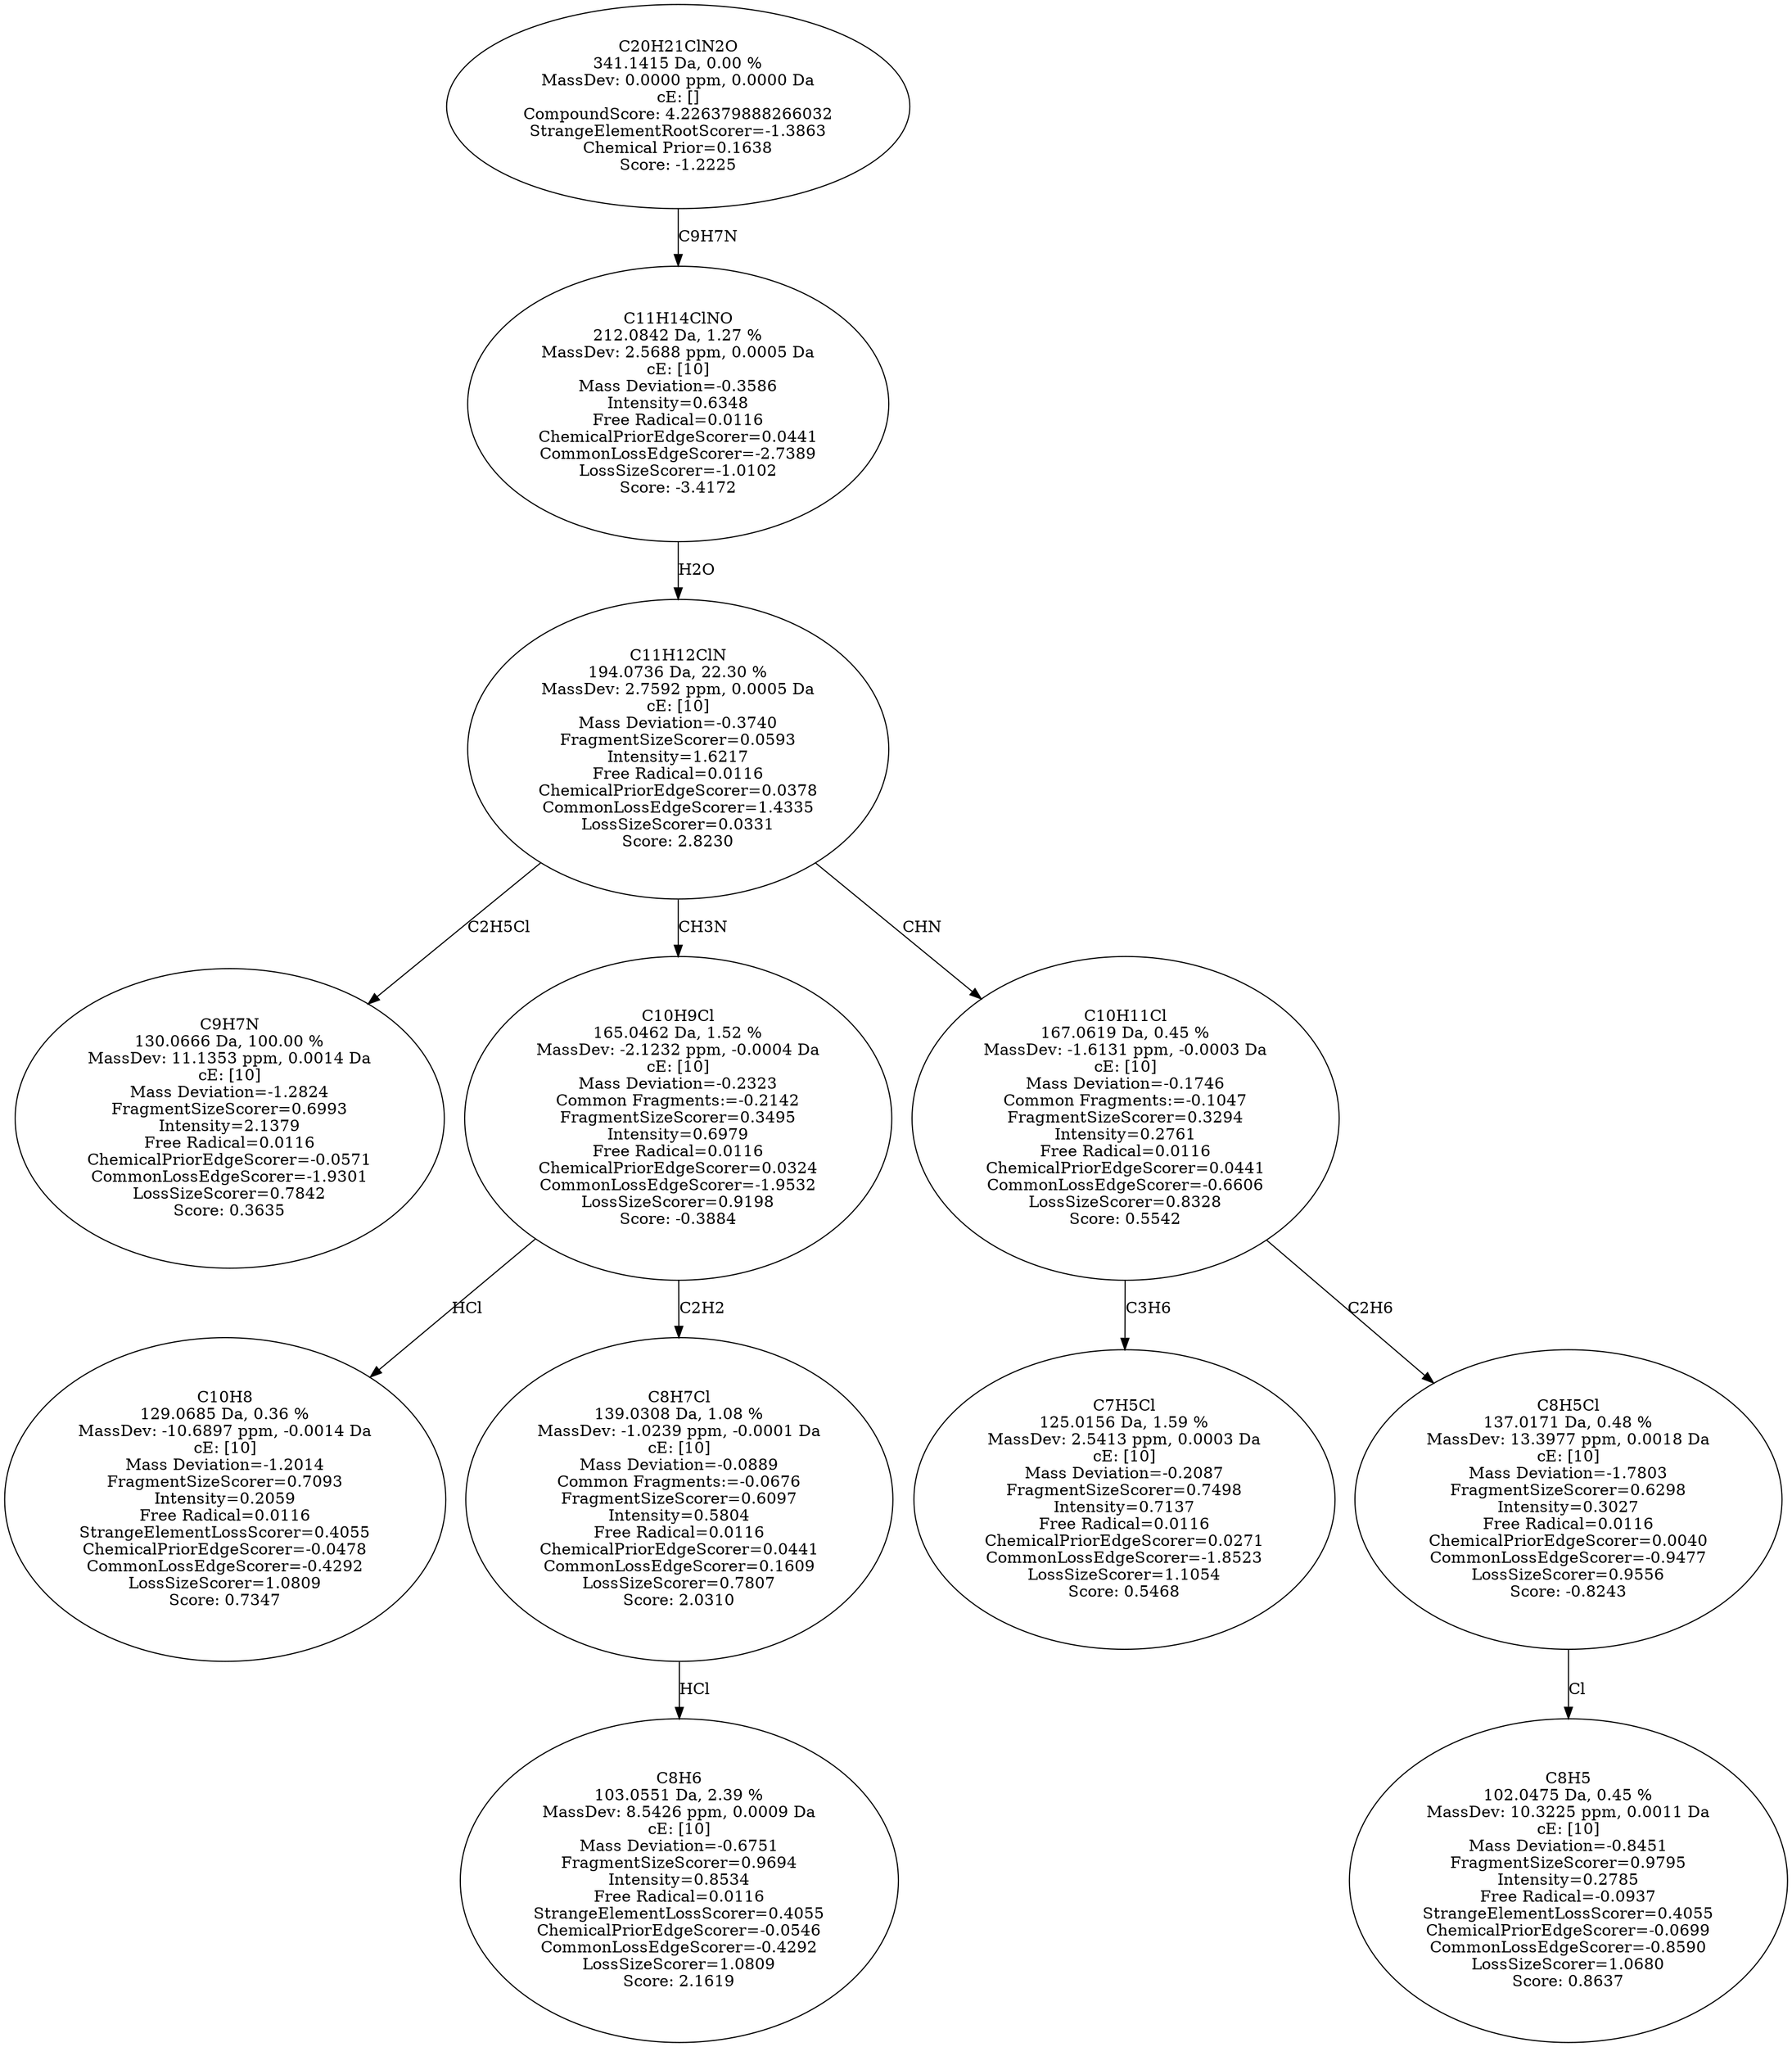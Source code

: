 strict digraph {
v1 [label="C9H7N\n130.0666 Da, 100.00 %\nMassDev: 11.1353 ppm, 0.0014 Da\ncE: [10]\nMass Deviation=-1.2824\nFragmentSizeScorer=0.6993\nIntensity=2.1379\nFree Radical=0.0116\nChemicalPriorEdgeScorer=-0.0571\nCommonLossEdgeScorer=-1.9301\nLossSizeScorer=0.7842\nScore: 0.3635"];
v2 [label="C10H8\n129.0685 Da, 0.36 %\nMassDev: -10.6897 ppm, -0.0014 Da\ncE: [10]\nMass Deviation=-1.2014\nFragmentSizeScorer=0.7093\nIntensity=0.2059\nFree Radical=0.0116\nStrangeElementLossScorer=0.4055\nChemicalPriorEdgeScorer=-0.0478\nCommonLossEdgeScorer=-0.4292\nLossSizeScorer=1.0809\nScore: 0.7347"];
v3 [label="C8H6\n103.0551 Da, 2.39 %\nMassDev: 8.5426 ppm, 0.0009 Da\ncE: [10]\nMass Deviation=-0.6751\nFragmentSizeScorer=0.9694\nIntensity=0.8534\nFree Radical=0.0116\nStrangeElementLossScorer=0.4055\nChemicalPriorEdgeScorer=-0.0546\nCommonLossEdgeScorer=-0.4292\nLossSizeScorer=1.0809\nScore: 2.1619"];
v4 [label="C8H7Cl\n139.0308 Da, 1.08 %\nMassDev: -1.0239 ppm, -0.0001 Da\ncE: [10]\nMass Deviation=-0.0889\nCommon Fragments:=-0.0676\nFragmentSizeScorer=0.6097\nIntensity=0.5804\nFree Radical=0.0116\nChemicalPriorEdgeScorer=0.0441\nCommonLossEdgeScorer=0.1609\nLossSizeScorer=0.7807\nScore: 2.0310"];
v5 [label="C10H9Cl\n165.0462 Da, 1.52 %\nMassDev: -2.1232 ppm, -0.0004 Da\ncE: [10]\nMass Deviation=-0.2323\nCommon Fragments:=-0.2142\nFragmentSizeScorer=0.3495\nIntensity=0.6979\nFree Radical=0.0116\nChemicalPriorEdgeScorer=0.0324\nCommonLossEdgeScorer=-1.9532\nLossSizeScorer=0.9198\nScore: -0.3884"];
v6 [label="C7H5Cl\n125.0156 Da, 1.59 %\nMassDev: 2.5413 ppm, 0.0003 Da\ncE: [10]\nMass Deviation=-0.2087\nFragmentSizeScorer=0.7498\nIntensity=0.7137\nFree Radical=0.0116\nChemicalPriorEdgeScorer=0.0271\nCommonLossEdgeScorer=-1.8523\nLossSizeScorer=1.1054\nScore: 0.5468"];
v7 [label="C8H5\n102.0475 Da, 0.45 %\nMassDev: 10.3225 ppm, 0.0011 Da\ncE: [10]\nMass Deviation=-0.8451\nFragmentSizeScorer=0.9795\nIntensity=0.2785\nFree Radical=-0.0937\nStrangeElementLossScorer=0.4055\nChemicalPriorEdgeScorer=-0.0699\nCommonLossEdgeScorer=-0.8590\nLossSizeScorer=1.0680\nScore: 0.8637"];
v8 [label="C8H5Cl\n137.0171 Da, 0.48 %\nMassDev: 13.3977 ppm, 0.0018 Da\ncE: [10]\nMass Deviation=-1.7803\nFragmentSizeScorer=0.6298\nIntensity=0.3027\nFree Radical=0.0116\nChemicalPriorEdgeScorer=0.0040\nCommonLossEdgeScorer=-0.9477\nLossSizeScorer=0.9556\nScore: -0.8243"];
v9 [label="C10H11Cl\n167.0619 Da, 0.45 %\nMassDev: -1.6131 ppm, -0.0003 Da\ncE: [10]\nMass Deviation=-0.1746\nCommon Fragments:=-0.1047\nFragmentSizeScorer=0.3294\nIntensity=0.2761\nFree Radical=0.0116\nChemicalPriorEdgeScorer=0.0441\nCommonLossEdgeScorer=-0.6606\nLossSizeScorer=0.8328\nScore: 0.5542"];
v10 [label="C11H12ClN\n194.0736 Da, 22.30 %\nMassDev: 2.7592 ppm, 0.0005 Da\ncE: [10]\nMass Deviation=-0.3740\nFragmentSizeScorer=0.0593\nIntensity=1.6217\nFree Radical=0.0116\nChemicalPriorEdgeScorer=0.0378\nCommonLossEdgeScorer=1.4335\nLossSizeScorer=0.0331\nScore: 2.8230"];
v11 [label="C11H14ClNO\n212.0842 Da, 1.27 %\nMassDev: 2.5688 ppm, 0.0005 Da\ncE: [10]\nMass Deviation=-0.3586\nIntensity=0.6348\nFree Radical=0.0116\nChemicalPriorEdgeScorer=0.0441\nCommonLossEdgeScorer=-2.7389\nLossSizeScorer=-1.0102\nScore: -3.4172"];
v12 [label="C20H21ClN2O\n341.1415 Da, 0.00 %\nMassDev: 0.0000 ppm, 0.0000 Da\ncE: []\nCompoundScore: 4.226379888266032\nStrangeElementRootScorer=-1.3863\nChemical Prior=0.1638\nScore: -1.2225"];
v10 -> v1 [label="C2H5Cl"];
v5 -> v2 [label="HCl"];
v4 -> v3 [label="HCl"];
v5 -> v4 [label="C2H2"];
v10 -> v5 [label="CH3N"];
v9 -> v6 [label="C3H6"];
v8 -> v7 [label="Cl"];
v9 -> v8 [label="C2H6"];
v10 -> v9 [label="CHN"];
v11 -> v10 [label="H2O"];
v12 -> v11 [label="C9H7N"];
}